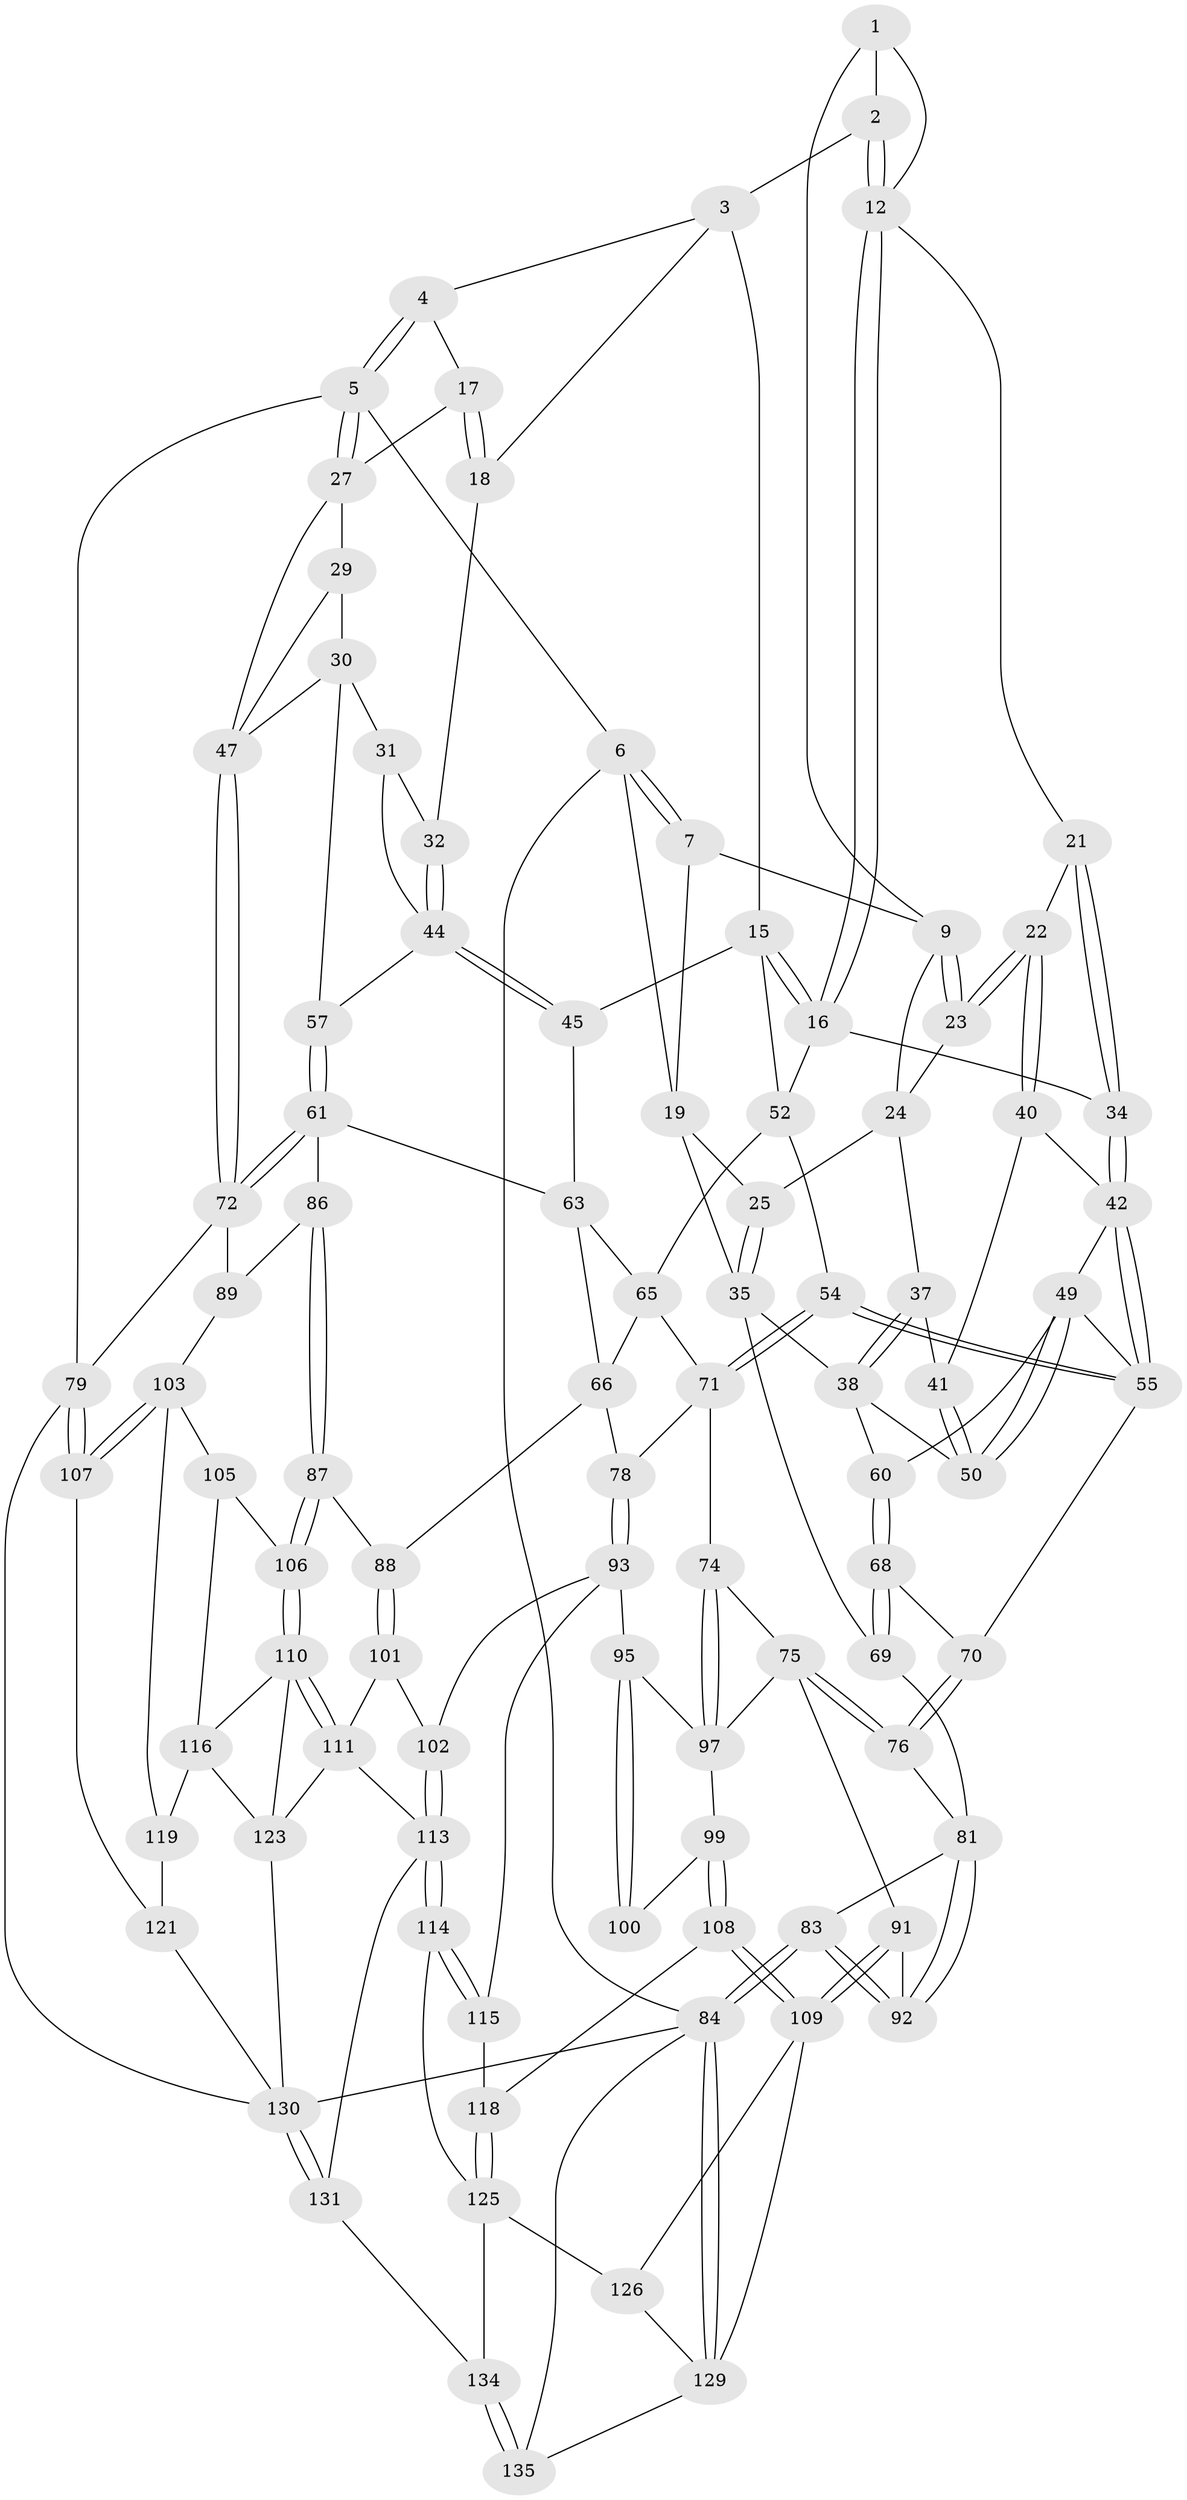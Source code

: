 // original degree distribution, {3: 0.014814814814814815, 4: 0.22962962962962963, 6: 0.2074074074074074, 5: 0.5481481481481482}
// Generated by graph-tools (version 1.1) at 2025/12/02/27/25 16:12:00]
// undirected, 94 vertices, 213 edges
graph export_dot {
graph [start="1"]
  node [color=gray90,style=filled];
  1 [pos="+0.2292632649104254+0",super="+8"];
  2 [pos="+0.4900400237793651+0"];
  3 [pos="+0.6061133945559519+0",super="+14"];
  4 [pos="+0.9557480459561786+0"];
  5 [pos="+1+0"];
  6 [pos="+0+0"];
  7 [pos="+0.10585299988227244+0",super="+11"];
  9 [pos="+0.16329706190587504+0.06461100645093902",super="+10"];
  12 [pos="+0.37490150073192907+0.10972635243216627",super="+13"];
  15 [pos="+0.5467889040199964+0.20006955025057951",super="+46"];
  16 [pos="+0.4535184839425657+0.1651321369646301",super="+33"];
  17 [pos="+0.8381062845471714+0.0903773277697563"];
  18 [pos="+0.6482308961336317+0.1358331102862792"];
  19 [pos="+0+0",super="+20"];
  21 [pos="+0.2901031740861356+0.15665513250172608"];
  22 [pos="+0.2893415784559555+0.15698877360016888"];
  23 [pos="+0.20068388982686122+0.13513734129869676"];
  24 [pos="+0.09410609392127192+0.15203606942972703",super="+26"];
  25 [pos="+0.07812757028728175+0.15387852022166348"];
  27 [pos="+1+0.2621217244176169",super="+28"];
  29 [pos="+0.8280383735224913+0.18957131109408723"];
  30 [pos="+0.7971059833913667+0.22680298480337835",super="+56"];
  31 [pos="+0.7816837753055803+0.22382902733170884"];
  32 [pos="+0.736638611688805+0.2025080877294402"];
  34 [pos="+0.33021991444901216+0.2482701089740699"];
  35 [pos="+0+0.2927486040219697",super="+36"];
  37 [pos="+0.14480776070864154+0.21868673568418234"];
  38 [pos="+0.12222192941937558+0.2699734690407615",super="+39"];
  40 [pos="+0.2314349438627703+0.2147396657718171"];
  41 [pos="+0.20266672593823076+0.22385122216634162"];
  42 [pos="+0.31256305953937774+0.27133978892035115",super="+43"];
  44 [pos="+0.6598061277098247+0.30146050709731653",super="+51"];
  45 [pos="+0.594367530057067+0.2960534023904992"];
  47 [pos="+1+0.2659032819819756",super="+48"];
  49 [pos="+0.22566600307235696+0.34712068182680084",super="+59"];
  50 [pos="+0.20752752732420773+0.28499224439435006"];
  52 [pos="+0.4146394317367785+0.3220087837294778",super="+53"];
  54 [pos="+0.36210436106302396+0.4463693267109381"];
  55 [pos="+0.30853245555023834+0.4162908140180606",super="+58"];
  57 [pos="+0.8242816786698626+0.3949609153906423"];
  60 [pos="+0.13068377826658795+0.3636980655657915"];
  61 [pos="+0.8091370607010582+0.44590669956302587",super="+62"];
  63 [pos="+0.7583628259605142+0.4949250281663774",super="+64"];
  65 [pos="+0.5844971233626226+0.3509474238338768",super="+67"];
  66 [pos="+0.5639055594925855+0.4967343080794758",super="+77"];
  68 [pos="+0.09305421827546491+0.4704956626633875"];
  69 [pos="+0+0.5016696916914826"];
  70 [pos="+0.1447597560772929+0.5317883399053667"];
  71 [pos="+0.37505756466399126+0.4808546286495482",super="+73"];
  72 [pos="+1+0.5109814431852034",super="+80"];
  74 [pos="+0.3468966134114366+0.5538097825967421"];
  75 [pos="+0.16806000990505868+0.5858225402023507",super="+90"];
  76 [pos="+0.15487521824800457+0.5755317394363938"];
  78 [pos="+0.48866672933256383+0.6337289954778816"];
  79 [pos="+1+0.8115048406441998"];
  81 [pos="+0.12432071116233749+0.5869068931996315",super="+82"];
  83 [pos="+0+0.7406221770964502"];
  84 [pos="+0+0.7936663691832591",super="+85"];
  86 [pos="+0.7925772940995287+0.5518949085620445"];
  87 [pos="+0.7774980627421633+0.5764365745593748"];
  88 [pos="+0.6236634599537683+0.6528507975552507"];
  89 [pos="+0.9121968864351206+0.5978149967702113"];
  91 [pos="+0.0933434357336901+0.7507038626335796"];
  92 [pos="+0+0.7250889050050918"];
  93 [pos="+0.47073577313801435+0.6960403602155967",super="+94"];
  95 [pos="+0.38172641258512063+0.7427351785452325",super="+96"];
  97 [pos="+0.34463673236179493+0.5694936317018566",super="+98"];
  99 [pos="+0.23716676707824633+0.714538975206733"];
  100 [pos="+0.2659621844237764+0.7017347777789356"];
  101 [pos="+0.6172328220111198+0.7332389001166306"];
  102 [pos="+0.49952185513653524+0.7237909252069615"];
  103 [pos="+0.9180957893524576+0.659069098867172",super="+104"];
  105 [pos="+0.8530094177476129+0.7370537925362254"];
  106 [pos="+0.7834361905653852+0.6717333233516791"];
  107 [pos="+1+0.8297505678937094"];
  108 [pos="+0.23062879434139152+0.7684313595559655"];
  109 [pos="+0.17151973748249782+0.8234158642746939",super="+127"];
  110 [pos="+0.7484003583536745+0.7721597080418734",super="+117"];
  111 [pos="+0.6621596017296875+0.8326609083381529",super="+112"];
  113 [pos="+0.5206574732373163+0.8718669770141049",super="+122"];
  114 [pos="+0.4792126015213979+0.8850459868269563"];
  115 [pos="+0.3850359926866453+0.7614965337748131"];
  116 [pos="+0.8450969876637741+0.7552511531063786",super="+120"];
  118 [pos="+0.33483950097441223+0.7865988223074398"];
  119 [pos="+0.966617028508469+0.847563407248124"];
  121 [pos="+0.976543274156211+0.8465937568151487"];
  123 [pos="+0.889191852076469+0.8860796200023839",super="+124"];
  125 [pos="+0.28988600928407116+0.9538078898914308",super="+128"];
  126 [pos="+0.22075227530632913+0.8932721957462247"];
  129 [pos="+0.0778938309892716+0.907635921334542",super="+133"];
  130 [pos="+0.7650462746895094+1",super="+132"];
  131 [pos="+0.752333621725739+1"];
  134 [pos="+0.3425057007699061+1"];
  135 [pos="+0.09314023895591571+1"];
  1 -- 2;
  1 -- 9;
  1 -- 12;
  2 -- 3;
  2 -- 12;
  2 -- 12;
  3 -- 4;
  3 -- 18;
  3 -- 15;
  4 -- 5;
  4 -- 5;
  4 -- 17;
  5 -- 6;
  5 -- 27;
  5 -- 27;
  5 -- 79;
  6 -- 7;
  6 -- 7;
  6 -- 84;
  6 -- 19;
  7 -- 19;
  7 -- 9;
  9 -- 23;
  9 -- 23;
  9 -- 24;
  12 -- 16;
  12 -- 16;
  12 -- 21;
  15 -- 16;
  15 -- 16;
  15 -- 52;
  15 -- 45;
  16 -- 34;
  16 -- 52;
  17 -- 18;
  17 -- 18;
  17 -- 27;
  18 -- 32;
  19 -- 25;
  19 -- 35;
  21 -- 22;
  21 -- 34;
  21 -- 34;
  22 -- 23;
  22 -- 23;
  22 -- 40;
  22 -- 40;
  23 -- 24;
  24 -- 25;
  24 -- 37;
  25 -- 35;
  25 -- 35;
  27 -- 47;
  27 -- 29;
  29 -- 30;
  29 -- 47;
  30 -- 31;
  30 -- 57;
  30 -- 47;
  31 -- 32;
  31 -- 44;
  32 -- 44;
  32 -- 44;
  34 -- 42;
  34 -- 42;
  35 -- 69;
  35 -- 38;
  37 -- 38;
  37 -- 38;
  37 -- 41;
  38 -- 50;
  38 -- 60;
  40 -- 41;
  40 -- 42;
  41 -- 50;
  41 -- 50;
  42 -- 55;
  42 -- 55;
  42 -- 49;
  44 -- 45;
  44 -- 45;
  44 -- 57;
  45 -- 63;
  47 -- 72;
  47 -- 72;
  49 -- 50;
  49 -- 50;
  49 -- 60;
  49 -- 55;
  52 -- 65;
  52 -- 54;
  54 -- 55;
  54 -- 55;
  54 -- 71;
  54 -- 71;
  55 -- 70;
  57 -- 61;
  57 -- 61;
  60 -- 68;
  60 -- 68;
  61 -- 72;
  61 -- 72;
  61 -- 86;
  61 -- 63;
  63 -- 66;
  63 -- 65;
  65 -- 66;
  65 -- 71;
  66 -- 88;
  66 -- 78;
  68 -- 69;
  68 -- 69;
  68 -- 70;
  69 -- 81;
  70 -- 76;
  70 -- 76;
  71 -- 74;
  71 -- 78;
  72 -- 89;
  72 -- 79;
  74 -- 75;
  74 -- 97;
  74 -- 97;
  75 -- 76;
  75 -- 76;
  75 -- 91;
  75 -- 97;
  76 -- 81;
  78 -- 93;
  78 -- 93;
  79 -- 107;
  79 -- 107;
  79 -- 130;
  81 -- 92;
  81 -- 92;
  81 -- 83;
  83 -- 84;
  83 -- 84;
  83 -- 92;
  83 -- 92;
  84 -- 129;
  84 -- 129;
  84 -- 135;
  84 -- 130;
  86 -- 87;
  86 -- 87;
  86 -- 89;
  87 -- 88;
  87 -- 106;
  87 -- 106;
  88 -- 101;
  88 -- 101;
  89 -- 103;
  91 -- 92;
  91 -- 109;
  91 -- 109;
  93 -- 102;
  93 -- 115;
  93 -- 95;
  95 -- 100 [weight=2];
  95 -- 100;
  95 -- 97;
  97 -- 99;
  99 -- 100;
  99 -- 108;
  99 -- 108;
  101 -- 102;
  101 -- 111;
  102 -- 113;
  102 -- 113;
  103 -- 107;
  103 -- 107;
  103 -- 105;
  103 -- 119;
  105 -- 106;
  105 -- 116;
  106 -- 110;
  106 -- 110;
  107 -- 121;
  108 -- 109;
  108 -- 109;
  108 -- 118;
  109 -- 129;
  109 -- 126;
  110 -- 111;
  110 -- 111;
  110 -- 123;
  110 -- 116;
  111 -- 113;
  111 -- 123;
  113 -- 114;
  113 -- 114;
  113 -- 131;
  114 -- 115;
  114 -- 115;
  114 -- 125;
  115 -- 118;
  116 -- 123;
  116 -- 119;
  118 -- 125;
  118 -- 125;
  119 -- 121;
  121 -- 130;
  123 -- 130;
  125 -- 126;
  125 -- 134;
  126 -- 129;
  129 -- 135;
  130 -- 131;
  130 -- 131;
  131 -- 134;
  134 -- 135;
  134 -- 135;
}
